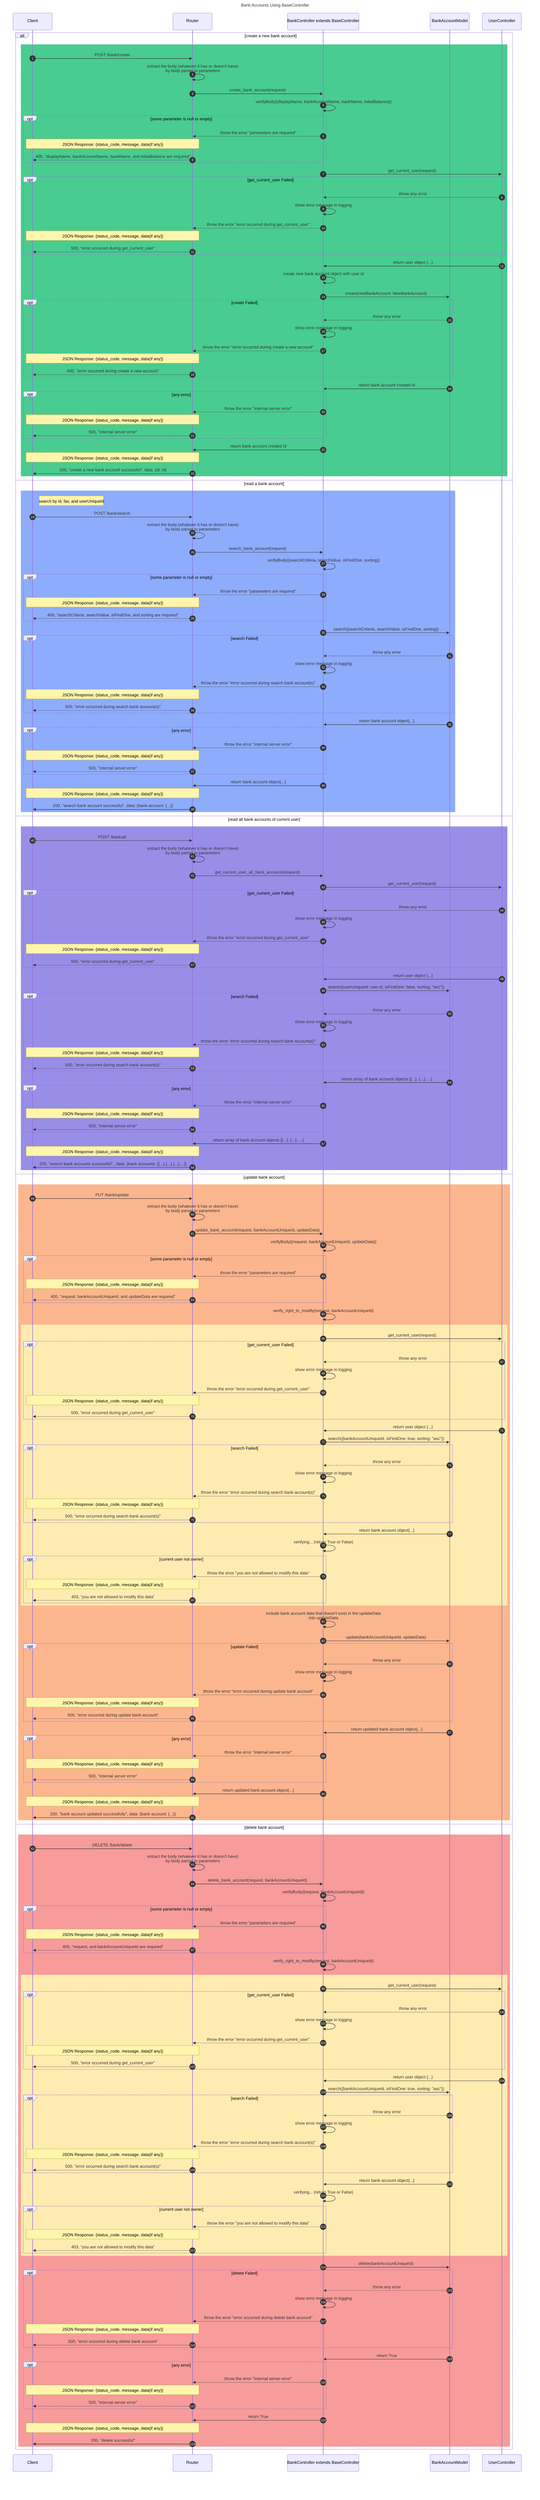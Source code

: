 sequenceDiagram
    autonumber
    title Bank Accounts Using BaseController
    participant Client
    participant Router
    participant BankCont as BankController extends BaseController
    participant BankModel as BankAccountModel
    participant UserController

    alt create a new bank account
        rect rgb(73,204,144)
            Client->>Router: POST /bank/create
            Router->>Router: extract the body (whatever it has or doesn't have)<br> by body parser to parameters
            Router->>BankCont: create_bank_account(request)
            BankCont->>BankCont: verifyBody({displayName, bankAccountName, bankName, initialBalance})
            opt some parameter is null or empty
                BankCont-->>Router: throw the error "parameters are required"
                Note over Router,Client: JSON Response: {status_code, message, data(if any)}
                Router-->>Client: 400, "displayName, bankAccountName, bankName, and initialBalance are required"
            end
            BankCont->>UserController: get_current_user(request)
            opt get_current_user Failed
                UserController-->>BankCont: throw any error 
                BankCont->>BankCont: show error message in logging
                BankCont-->>Router: throw the error "error occurred during get_current_user"
                Note over Router,Client: JSON Response: {status_code, message, data(if any)}
                Router-->>Client: 500, "error occurred during get_current_user"
            end
            UserController->>BankCont: return user object {...}
            BankCont->>BankCont: create new bank account object with user id
            BankCont->>BankModel: create(newBankAccount: NewBankAccount)
            opt create Failed
                BankModel-->>BankCont: throw any error
                BankCont->>BankCont: show error message in logging
                BankCont-->>Router: throw the error "error occurred during create a new account"
                Note over Router,Client: JSON Response: {status_code, message, data(if any)}
                Router-->>Client: 500, "error occurred during create a new account"                
            end
            BankModel->>BankCont: return bank account created id
            opt any error
                BankCont-->>Router: throw the error "internal server error"
                Note over Router,Client: JSON Response: {status_code, message, data(if any)}
                Router-->>Client: 500, "internal server error"
            end
            BankCont->>Router: return bank account created id
            Note over Router,Client: JSON Response: {status_code, message, data(if any)}
            Router->>Client: 200, "create a new bank account successful", data: {id: id}
        end
    else read a bank account
        rect rgb(142,172,252)
            Note right of Client: search by id, fav, and userUniqueId
            Client->>Router: POST /bank/search
            Router->>Router: extract the body (whatever it has or doesn't have)<br> by body parser to parameters
            Router->>BankCont: search_bank_account(request)
            BankCont->>BankCont: verifyBody({searchCriteria, searchValue, isFindOne, sorting})
            opt some parameter is null or empty
                BankCont-->>Router: throw the error "parameters are required"
                Note over Router,Client: JSON Response: {status_code, message, data(if any)}
                Router-->>Client: 400, "searchCriteria, searchValue, isFindOne, and sorting are required"
            end
            BankCont->>BankModel: search({searchCriteria, searchValue, isFindOne, sorting})
            opt search Failed
                BankModel-->>BankCont: throw any error
                BankCont->>BankCont: show error message in logging
                BankCont-->>Router: throw the error "error occurred during search bank account(s)"
                Note over Router,Client: JSON Response: {status_code, message, data(if any)}
                Router-->>Client: 500, "error occurred during search bank account(s)"
            end
            BankModel->>BankCont: return bank account object{...}
            opt any error
                BankCont-->>Router: throw the error "internal server error"
                Note over Router,Client: JSON Response: {status_code, message, data(if any)}
                Router-->>Client: 500, "internal server error"
            end
            BankCont->>Router: return bank account object{...}
            Note over Router,Client: JSON Response: {status_code, message, data(if any)}
            Router->>Client: 200, "search bank account successful", data: {bank-account: {...}}
        end
    else read all bank accounts of current user
        rect rgb(152, 142, 232)
            Client->>Router: POST /bank/all
            Router->>Router: extract the body (whatever it has or doesn't have)<br> by body parser to parameters
            Router->>BankCont: get_current_user_all_bank_accounts(request)
            BankCont->>UserController: get_current_user(request)
            opt get_current_user Failed
                UserController-->>BankCont: throw any error 
                BankCont->>BankCont: show error message in logging
                BankCont-->>Router: throw the error "error occurred during get_current_user"
                Note over Router,Client: JSON Response: {status_code, message, data(if any)}
                Router-->>Client: 500, "error occurred during get_current_user"
            end
            UserController->>BankCont: return user object {...}
            BankCont->>BankModel: search({userUniqueId: user.id, isFindOne: false, sorting: "asc"})
            opt search Failed
                BankModel-->>BankCont: throw any error
                BankCont->>BankCont: show error message in logging
                BankCont-->>Router: throw the error "error occurred during search bank account(s)"
                Note over Router,Client: JSON Response: {status_code, message, data(if any)}
                Router-->>Client: 500, "error occurred during search bank account(s)"
            end
            BankModel->>BankCont: return array of bank account objects [{...}, {...}, ...]
            opt any error
                BankCont-->>Router: throw the error "internal server error"
                Note over Router,Client: JSON Response: {status_code, message, data(if any)}
                Router-->>Client: 500, "internal server error"
            end
            BankCont->>Router: return array of bank account objects [{...}, {...}, ...] 
            Note over Router,Client: JSON Response: {status_code, message, data(if any)}
            Router->>Client: 200, "search bank accounts successful" , data: {bank accounts: [{...},{...},{...},...]}
        end
    else update bank account
        rect rgb(252,182,142)
            Client->>Router: PUT  /bank/update
            Router->>Router: extract the body (whatever it has or doesn't have)<br> by body parser to parameters
            Router->>BankCont: update_bank_account(request, bankAccountUniqueId, updateData)
            BankCont->>BankCont: verifyBody({request, bankAccountUniqueId, updateData})
            opt some parameter is null or empty
                BankCont-->>Router: throw the error "parameters are required"
                Note over Router,Client: JSON Response: {status_code, message, data(if any)}
                Router-->>Client: 400, "request, bankAccountUniqueId, and updateData are required"
            end
            BankCont->>BankCont: verify_right_to_modify(request, bankAccountUniqueId)
            rect rgb(254,235,176)
                BankCont->>UserController: get_current_user(request)
                opt get_current_user Failed
                    UserController-->>BankCont: throw any error
                    BankCont->>BankCont: show error message in logging 
                    BankCont-->>Router: throw the error "error occurred during get_current_user"
                    Note over Router,Client: JSON Response: {status_code, message, data(if any)}
                    Router-->>Client: 500, "error occurred during get_current_user"
                end
                UserController->>BankCont: return user object {...}
                BankCont->>BankModel: search({bankAccountUniqueId, isFindOne: true, sorting: "asc"})
                opt search Failed
                    BankModel-->>BankCont: throw any error
                    BankCont->>BankCont: show error message in logging
                    BankCont-->>Router: throw the error "error occurred during search bank account(s)"
                    Note over Router,Client: JSON Response: {status_code, message, data(if any)}
                    Router-->>Client: 500, "error occurred during search bank account(s)"
                end
                BankModel->>BankCont: return bank account object{...}
                BankCont->>BankCont: verifying... (return True or False)
                opt current user not owner
                    BankCont-->>Router: throw the error "you are not allowed to modify this data"
                    Note over Router,Client: JSON Response: {status_code, message, data(if any)}
                    Router-->>Client: 403, "you are not allowed to modify this data"
                end
            end
            BankCont->>BankCont: include bank account data that doesn't exist in the updateData<br>into updateData
            BankCont->>BankModel: update(bankAccountUniqueId, updateData)
            opt update Failed
                BankModel-->>BankCont: throw any error
                BankCont->>BankCont: show error message in logging
                BankCont-->>Router: throw the error "error occurred during update bank account"
                Note over Router,Client: JSON Response: {status_code, message, data(if any)}
                Router-->>Client: 500, "error occurred during update bank account"
            end
            BankModel->>BankCont: return updated bank account object{...}
            opt any error
                BankCont-->>Router: throw the error "internal server error"
                Note over Router,Client: JSON Response: {status_code, message, data(if any)}
                Router-->>Client: 500, "internal server error"
            end
            BankCont->>Router: return updated bank account object{...}
            Note over Router,Client: JSON Response: {status_code, message, data(if any)}
            Router->>Client: 200, "bank account updated successfully", data: {bank account: {...}}
        end
    else delete bank account
        rect rgb(247,155,155)
            Client->>Router: DELETE /bank/delete
            Router->>Router: extract the body (whatever it has or doesn't have)<br> by body parser to parameters
            Router->>BankCont: delete_bank_account(request, bankAccountUniqueId)
            BankCont->>BankCont: verifyBody({request, bankAccountUniqueId})
            opt some parameter is null or empty
                BankCont-->>Router: throw the error "parameters are required"
                Note over Router,Client: JSON Response: {status_code, message, data(if any)}
                Router-->>Client: 400, "request, and bankAccountUniqueId are required"
            end
            BankCont->>BankCont: verify_right_to_modify(request, bankAccountUniqueId)
            rect rgb(254,235,176)
                BankCont->>UserController: get_current_user(request)
                opt get_current_user Failed
                    UserController-->>BankCont: throw any error
                    BankCont->>BankCont: show error message in logging 
                    BankCont-->>Router: throw the error "error occurred during get_current_user"
                    Note over Router,Client: JSON Response: {status_code, message, data(if any)}
                    Router-->>Client: 500, "error occurred during get_current_user"
                end
                UserController->>BankCont: return user object {...}
                BankCont->>BankModel: search({bankAccountUniqueId, isFindOne: true, sorting: "asc"})
                opt search Failed
                    BankModel-->>BankCont: throw any error
                    BankCont->>BankCont: show error message in logging
                    BankCont-->>Router: throw the error "error occurred during search bank account(s)"
                    Note over Router,Client: JSON Response: {status_code, message, data(if any)}
                    Router-->>Client: 500, "error occurred during search bank account(s)"
                end
                BankModel->>BankCont: return bank account object{...}
                BankCont->>BankCont: verifying... (return True or False)
                opt current user not owner
                    BankCont-->>Router: throw the error "you are not allowed to modify this data"
                    Note over Router,Client: JSON Response: {status_code, message, data(if any)}
                    Router-->>Client: 403, "you are not allowed to modify this data"
                end
            end
            BankCont->>BankModel: delete(bankAccountUniqueId)
            opt delete Failed
                BankModel-->>BankCont: throw any error
                BankCont->>BankCont: show error message in logging
                BankCont-->>Router: throw the error "error occurred during delete bank account"
                Note over Router,Client: JSON Response: {status_code, message, data(if any)}
                Router-->>Client: 500, "error occurred during delete bank account"
            end
            BankModel->>BankCont: return True
            opt any error
                BankCont-->>Router: throw the error "internal server error"
                Note over Router,Client: JSON Response: {status_code, message, data(if any)}
                Router-->>Client: 500, "internal server error"
            end
            BankCont->>Router: return True
            Note over Router,Client: JSON Response: {status_code, message, data(if any)}
            Router->>Client: 200, "delete successful"
        end
    end